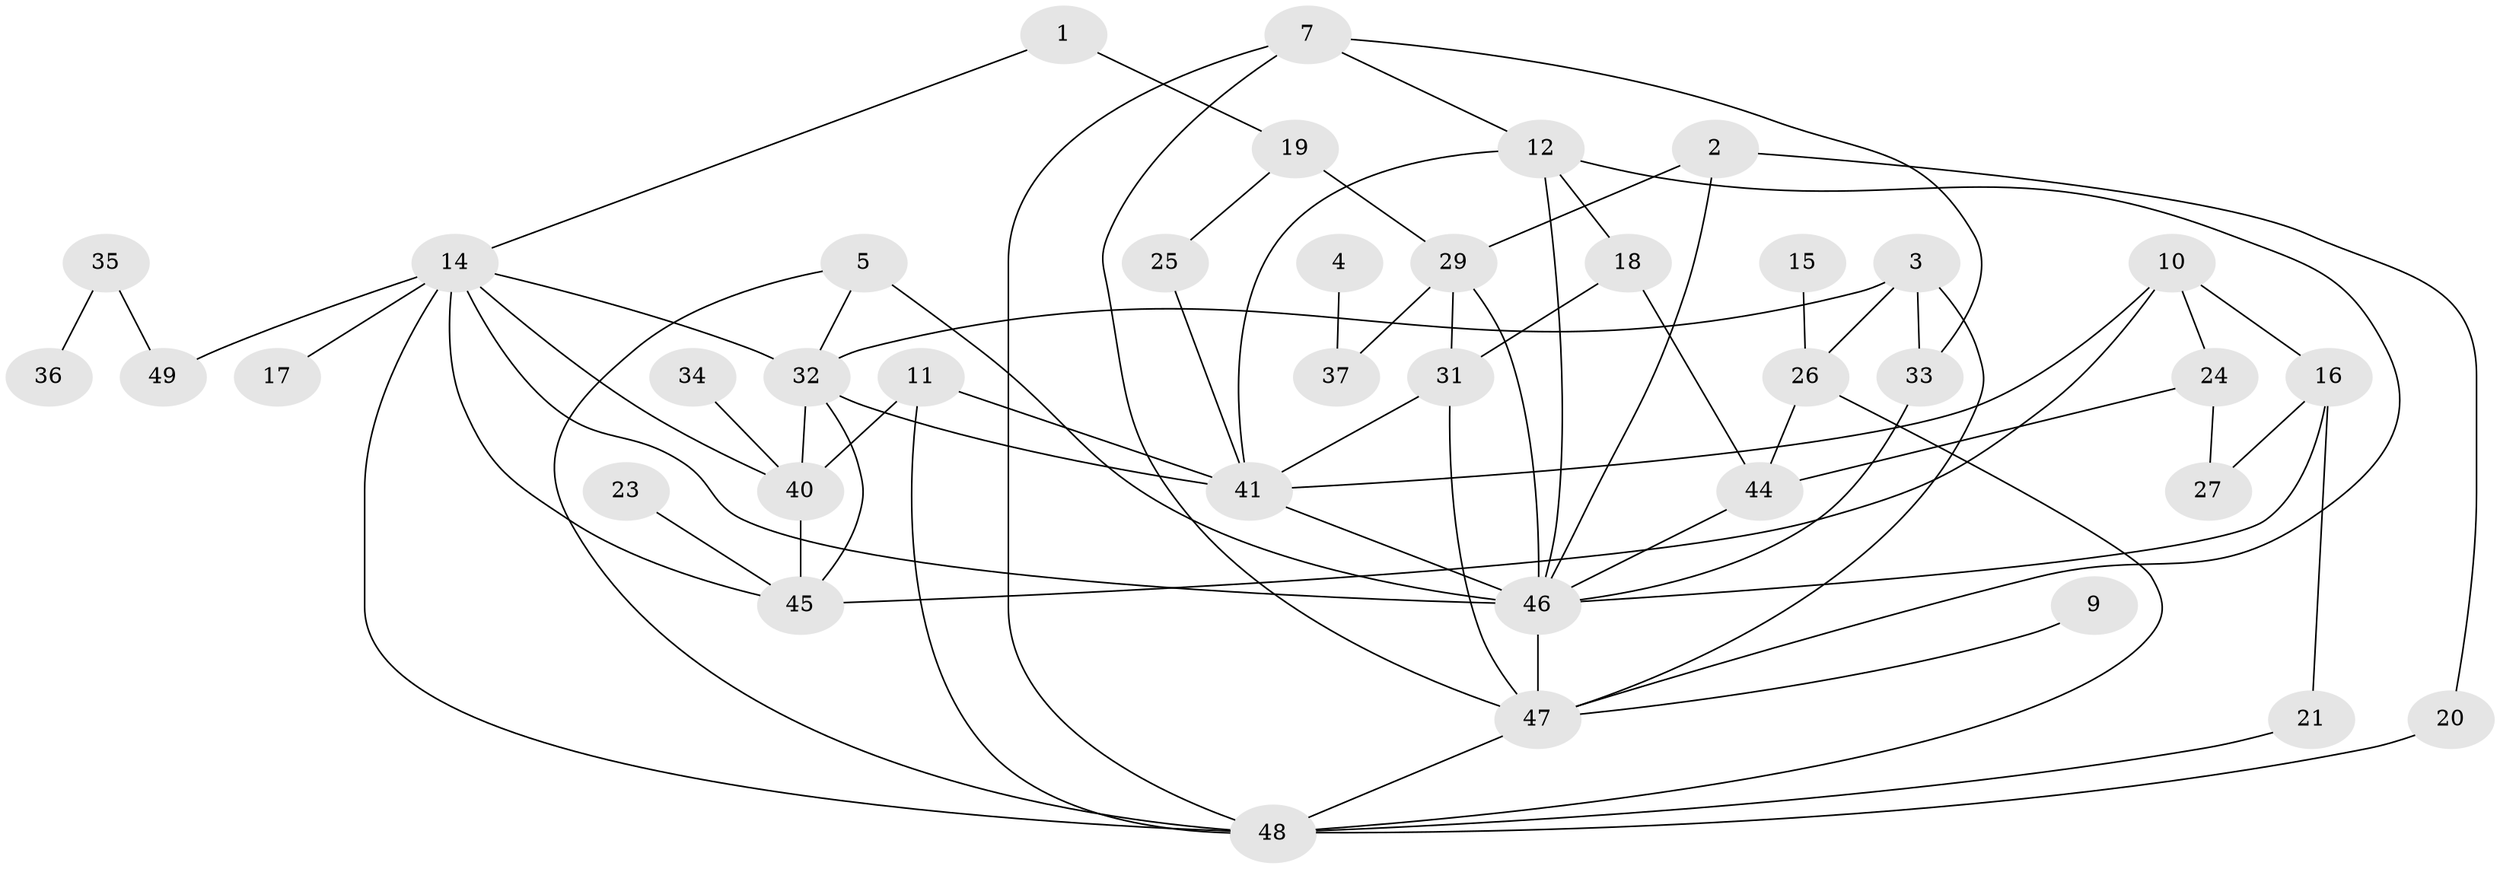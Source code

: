 // original degree distribution, {2: 0.24489795918367346, 3: 0.21428571428571427, 1: 0.1836734693877551, 4: 0.15306122448979592, 5: 0.061224489795918366, 0: 0.09183673469387756, 6: 0.04081632653061224, 7: 0.01020408163265306}
// Generated by graph-tools (version 1.1) at 2025/49/03/09/25 03:49:12]
// undirected, 39 vertices, 69 edges
graph export_dot {
graph [start="1"]
  node [color=gray90,style=filled];
  1;
  2;
  3;
  4;
  5;
  7;
  9;
  10;
  11;
  12;
  14;
  15;
  16;
  17;
  18;
  19;
  20;
  21;
  23;
  24;
  25;
  26;
  27;
  29;
  31;
  32;
  33;
  34;
  35;
  36;
  37;
  40;
  41;
  44;
  45;
  46;
  47;
  48;
  49;
  1 -- 14 [weight=1.0];
  1 -- 19 [weight=1.0];
  2 -- 20 [weight=1.0];
  2 -- 29 [weight=1.0];
  2 -- 46 [weight=1.0];
  3 -- 26 [weight=1.0];
  3 -- 32 [weight=1.0];
  3 -- 33 [weight=1.0];
  3 -- 47 [weight=1.0];
  4 -- 37 [weight=1.0];
  5 -- 32 [weight=1.0];
  5 -- 46 [weight=2.0];
  5 -- 48 [weight=1.0];
  7 -- 12 [weight=1.0];
  7 -- 33 [weight=1.0];
  7 -- 47 [weight=1.0];
  7 -- 48 [weight=1.0];
  9 -- 47 [weight=1.0];
  10 -- 16 [weight=1.0];
  10 -- 24 [weight=1.0];
  10 -- 41 [weight=1.0];
  10 -- 45 [weight=1.0];
  11 -- 40 [weight=1.0];
  11 -- 41 [weight=1.0];
  11 -- 48 [weight=1.0];
  12 -- 18 [weight=1.0];
  12 -- 41 [weight=1.0];
  12 -- 46 [weight=1.0];
  12 -- 47 [weight=1.0];
  14 -- 17 [weight=1.0];
  14 -- 32 [weight=1.0];
  14 -- 40 [weight=1.0];
  14 -- 45 [weight=1.0];
  14 -- 46 [weight=1.0];
  14 -- 48 [weight=1.0];
  14 -- 49 [weight=1.0];
  15 -- 26 [weight=1.0];
  16 -- 21 [weight=1.0];
  16 -- 27 [weight=1.0];
  16 -- 46 [weight=1.0];
  18 -- 31 [weight=1.0];
  18 -- 44 [weight=1.0];
  19 -- 25 [weight=1.0];
  19 -- 29 [weight=2.0];
  20 -- 48 [weight=1.0];
  21 -- 48 [weight=1.0];
  23 -- 45 [weight=1.0];
  24 -- 27 [weight=1.0];
  24 -- 44 [weight=1.0];
  25 -- 41 [weight=1.0];
  26 -- 44 [weight=1.0];
  26 -- 48 [weight=1.0];
  29 -- 31 [weight=1.0];
  29 -- 37 [weight=1.0];
  29 -- 46 [weight=2.0];
  31 -- 41 [weight=1.0];
  31 -- 47 [weight=1.0];
  32 -- 40 [weight=2.0];
  32 -- 41 [weight=1.0];
  32 -- 45 [weight=1.0];
  33 -- 46 [weight=1.0];
  34 -- 40 [weight=1.0];
  35 -- 36 [weight=1.0];
  35 -- 49 [weight=1.0];
  40 -- 45 [weight=1.0];
  41 -- 46 [weight=1.0];
  44 -- 46 [weight=1.0];
  46 -- 47 [weight=1.0];
  47 -- 48 [weight=1.0];
}
